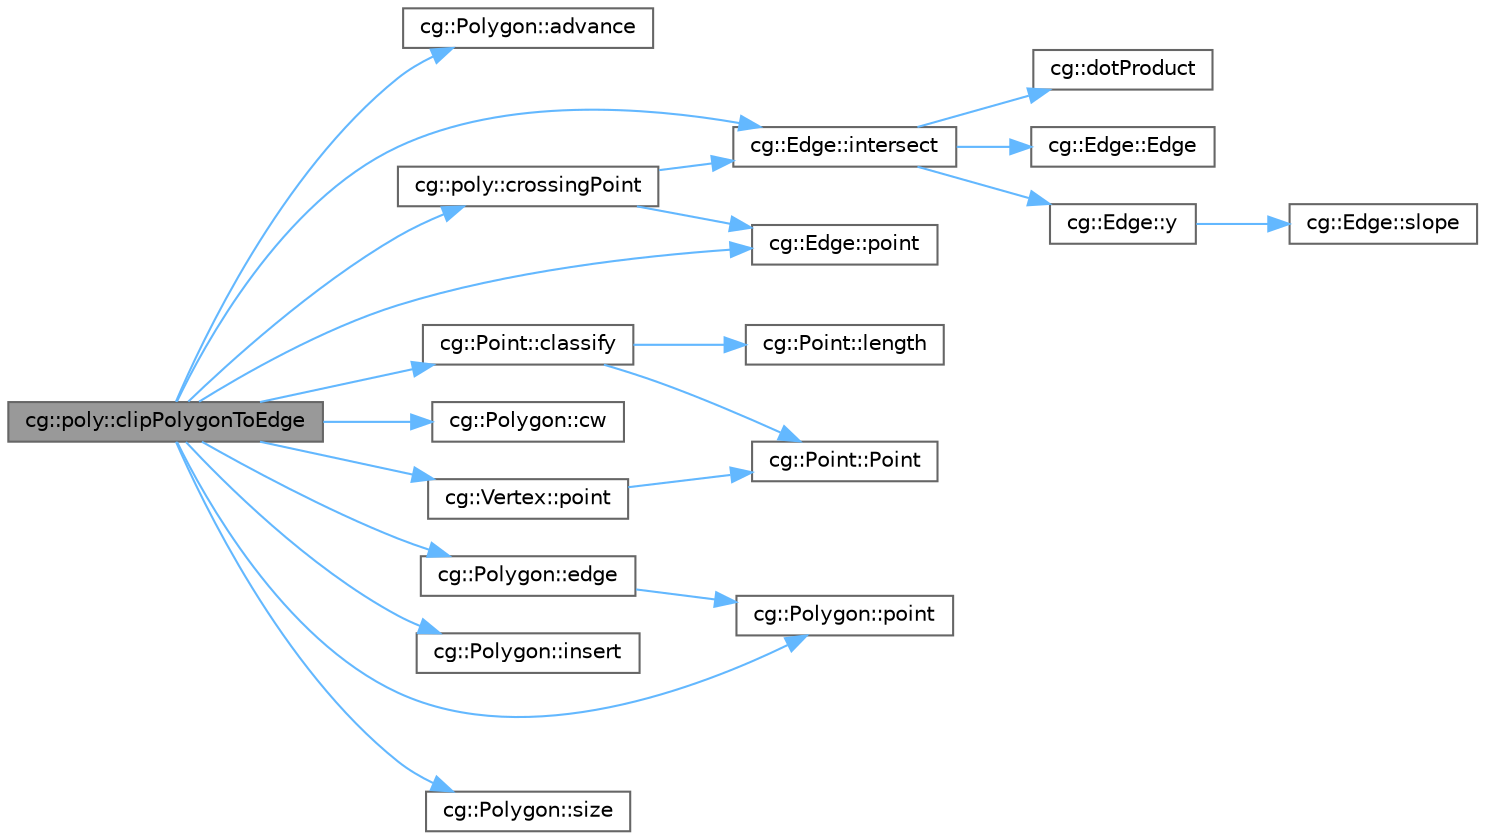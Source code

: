 digraph "cg::poly::clipPolygonToEdge"
{
 // LATEX_PDF_SIZE
  bgcolor="transparent";
  edge [fontname=Helvetica,fontsize=10,labelfontname=Helvetica,labelfontsize=10];
  node [fontname=Helvetica,fontsize=10,shape=box,height=0.2,width=0.4];
  rankdir="LR";
  Node1 [id="Node000001",label="cg::poly::clipPolygonToEdge",height=0.2,width=0.4,color="gray40", fillcolor="grey60", style="filled", fontcolor="black",tooltip=" "];
  Node1 -> Node2 [id="edge1_Node000001_Node000002",color="steelblue1",style="solid",tooltip=" "];
  Node2 [id="Node000002",label="cg::Polygon::advance",height=0.2,width=0.4,color="grey40", fillcolor="white", style="filled",URL="$classcg_1_1_polygon.html#ad70f56c3905fbb6c4a417b4e6a715d67",tooltip=" "];
  Node1 -> Node3 [id="edge2_Node000001_Node000003",color="steelblue1",style="solid",tooltip=" "];
  Node3 [id="Node000003",label="cg::Point::classify",height=0.2,width=0.4,color="grey40", fillcolor="white", style="filled",URL="$classcg_1_1_point.html#aeb6ac0dd5fcdd6f3817b4b9cf50e0375",tooltip=" "];
  Node3 -> Node4 [id="edge3_Node000003_Node000004",color="steelblue1",style="solid",tooltip=" "];
  Node4 [id="Node000004",label="cg::Point::length",height=0.2,width=0.4,color="grey40", fillcolor="white", style="filled",URL="$classcg_1_1_point.html#af86bdbc41e34c5159f2e35c9de75299a",tooltip=" "];
  Node3 -> Node5 [id="edge4_Node000003_Node000005",color="steelblue1",style="solid",tooltip=" "];
  Node5 [id="Node000005",label="cg::Point::Point",height=0.2,width=0.4,color="grey40", fillcolor="white", style="filled",URL="$classcg_1_1_point.html#a97a9be699fb6bae85a47ebf75177ca67",tooltip=" "];
  Node1 -> Node6 [id="edge5_Node000001_Node000006",color="steelblue1",style="solid",tooltip=" "];
  Node6 [id="Node000006",label="cg::poly::crossingPoint",height=0.2,width=0.4,color="grey40", fillcolor="white", style="filled",URL="$namespacecg_1_1poly.html#ab2a94b7d80bd51cd429f3019acbfedf8",tooltip=" "];
  Node6 -> Node7 [id="edge6_Node000006_Node000007",color="steelblue1",style="solid",tooltip=" "];
  Node7 [id="Node000007",label="cg::Edge::intersect",height=0.2,width=0.4,color="grey40", fillcolor="white", style="filled",URL="$classcg_1_1_edge.html#a38af578e3e6b71bfc35f7ede286691de",tooltip=" "];
  Node7 -> Node8 [id="edge7_Node000007_Node000008",color="steelblue1",style="solid",tooltip=" "];
  Node8 [id="Node000008",label="cg::dotProduct",height=0.2,width=0.4,color="grey40", fillcolor="white", style="filled",URL="$namespacecg.html#a6a74554070e23984ce38c17315c1f4eb",tooltip=" "];
  Node7 -> Node9 [id="edge8_Node000007_Node000009",color="steelblue1",style="solid",tooltip=" "];
  Node9 [id="Node000009",label="cg::Edge::Edge",height=0.2,width=0.4,color="grey40", fillcolor="white", style="filled",URL="$classcg_1_1_edge.html#a0c6ba0b19e0d6547132e18eedf4aada6",tooltip=" "];
  Node7 -> Node10 [id="edge9_Node000007_Node000010",color="steelblue1",style="solid",tooltip=" "];
  Node10 [id="Node000010",label="cg::Edge::y",height=0.2,width=0.4,color="grey40", fillcolor="white", style="filled",URL="$classcg_1_1_edge.html#a346a9e31b85947dea6d6a888f13b24c7",tooltip=" "];
  Node10 -> Node11 [id="edge10_Node000010_Node000011",color="steelblue1",style="solid",tooltip=" "];
  Node11 [id="Node000011",label="cg::Edge::slope",height=0.2,width=0.4,color="grey40", fillcolor="white", style="filled",URL="$classcg_1_1_edge.html#ab2c1207521107e1d96e60f6bcc83700c",tooltip=" "];
  Node6 -> Node12 [id="edge11_Node000006_Node000012",color="steelblue1",style="solid",tooltip=" "];
  Node12 [id="Node000012",label="cg::Edge::point",height=0.2,width=0.4,color="grey40", fillcolor="white", style="filled",URL="$classcg_1_1_edge.html#af0d335cdb818af74ebebf0d06efaad1c",tooltip=" "];
  Node1 -> Node13 [id="edge12_Node000001_Node000013",color="steelblue1",style="solid",tooltip=" "];
  Node13 [id="Node000013",label="cg::Polygon::cw",height=0.2,width=0.4,color="grey40", fillcolor="white", style="filled",URL="$classcg_1_1_polygon.html#a7ec2c4589772b1e2ae99a065571a45fd",tooltip=" "];
  Node1 -> Node14 [id="edge13_Node000001_Node000014",color="steelblue1",style="solid",tooltip=" "];
  Node14 [id="Node000014",label="cg::Polygon::edge",height=0.2,width=0.4,color="grey40", fillcolor="white", style="filled",URL="$classcg_1_1_polygon.html#a319770679b1d4a588f7191e9cfbfece0",tooltip=" "];
  Node14 -> Node15 [id="edge14_Node000014_Node000015",color="steelblue1",style="solid",tooltip=" "];
  Node15 [id="Node000015",label="cg::Polygon::point",height=0.2,width=0.4,color="grey40", fillcolor="white", style="filled",URL="$classcg_1_1_polygon.html#a756ba87fea40443c56c35326f5a03481",tooltip=" "];
  Node1 -> Node16 [id="edge15_Node000001_Node000016",color="steelblue1",style="solid",tooltip=" "];
  Node16 [id="Node000016",label="cg::Polygon::insert",height=0.2,width=0.4,color="grey40", fillcolor="white", style="filled",URL="$classcg_1_1_polygon.html#a8ccf84a6a49056973f1b46d460b914f8",tooltip=" "];
  Node1 -> Node7 [id="edge16_Node000001_Node000007",color="steelblue1",style="solid",tooltip=" "];
  Node1 -> Node12 [id="edge17_Node000001_Node000012",color="steelblue1",style="solid",tooltip=" "];
  Node1 -> Node15 [id="edge18_Node000001_Node000015",color="steelblue1",style="solid",tooltip=" "];
  Node1 -> Node17 [id="edge19_Node000001_Node000017",color="steelblue1",style="solid",tooltip=" "];
  Node17 [id="Node000017",label="cg::Vertex::point",height=0.2,width=0.4,color="grey40", fillcolor="white", style="filled",URL="$classcg_1_1_vertex.html#aff51518f482928873a605b5fda02b76b",tooltip=" "];
  Node17 -> Node5 [id="edge20_Node000017_Node000005",color="steelblue1",style="solid",tooltip=" "];
  Node1 -> Node18 [id="edge21_Node000001_Node000018",color="steelblue1",style="solid",tooltip=" "];
  Node18 [id="Node000018",label="cg::Polygon::size",height=0.2,width=0.4,color="grey40", fillcolor="white", style="filled",URL="$classcg_1_1_polygon.html#a8abf8b653a9442b86a87fb70af65d3f5",tooltip=" "];
}
